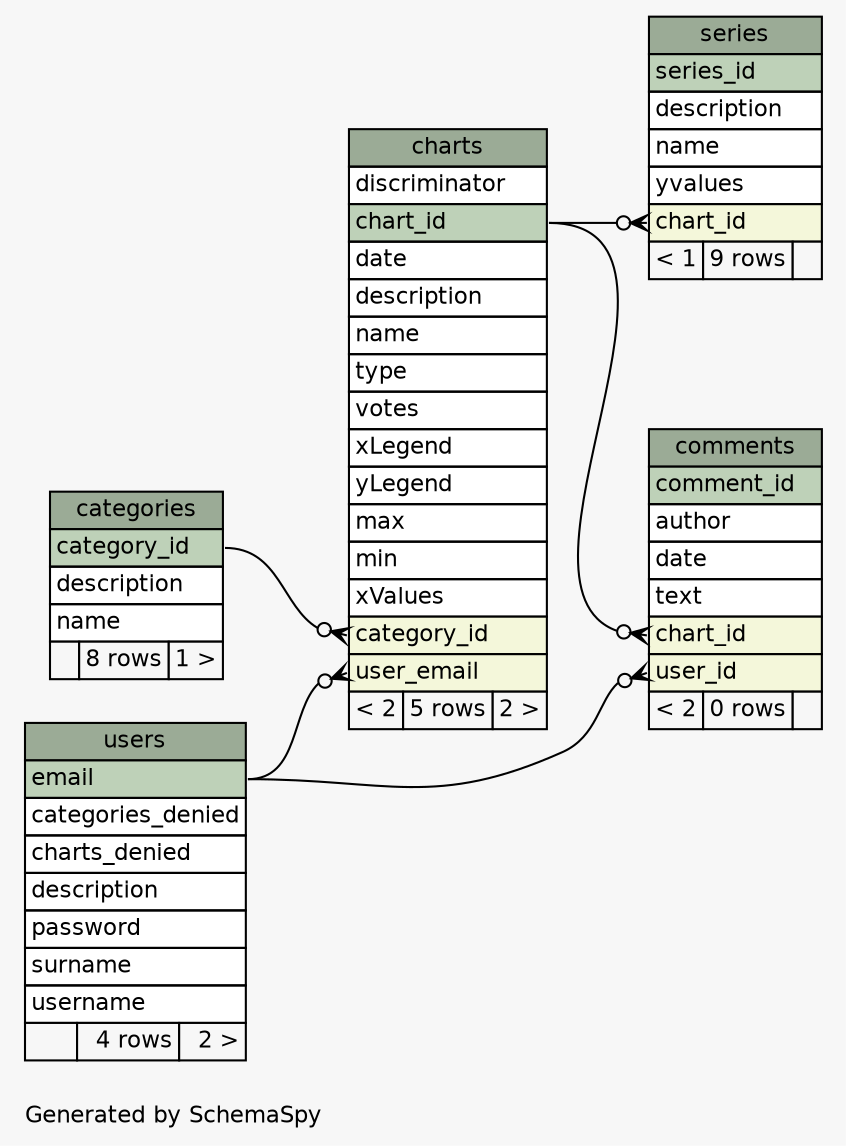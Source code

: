 // dot 2.28.0 on Windows 7 6.1
// SchemaSpy rev 590
digraph "largeRelationshipsDiagram" {
  graph [
    rankdir="RL"
    bgcolor="#f7f7f7"
    label="\nGenerated by SchemaSpy"
    labeljust="l"
    nodesep="0.18"
    ranksep="0.46"
    fontname="Helvetica"
    fontsize="11"
  ];
  node [
    fontname="Helvetica"
    fontsize="11"
    shape="plaintext"
  ];
  edge [
    arrowsize="0.8"
  ];
  "categories" [
    label=<
    <TABLE BORDER="0" CELLBORDER="1" CELLSPACING="0" BGCOLOR="#ffffff">
      <TR><TD COLSPAN="3" BGCOLOR="#9bab96" ALIGN="CENTER">categories</TD></TR>
      <TR><TD PORT="category_id" COLSPAN="3" BGCOLOR="#bed1b8" ALIGN="LEFT">category_id</TD></TR>
      <TR><TD PORT="description" COLSPAN="3" ALIGN="LEFT">description</TD></TR>
      <TR><TD PORT="name" COLSPAN="3" ALIGN="LEFT">name</TD></TR>
      <TR><TD ALIGN="LEFT" BGCOLOR="#f7f7f7">  </TD><TD ALIGN="RIGHT" BGCOLOR="#f7f7f7">8 rows</TD><TD ALIGN="RIGHT" BGCOLOR="#f7f7f7">1 &gt;</TD></TR>
    </TABLE>>
    URL="tables/categories.html"
    tooltip="categories"
  ];
  "charts" [
    label=<
    <TABLE BORDER="0" CELLBORDER="1" CELLSPACING="0" BGCOLOR="#ffffff">
      <TR><TD COLSPAN="3" BGCOLOR="#9bab96" ALIGN="CENTER">charts</TD></TR>
      <TR><TD PORT="discriminator" COLSPAN="3" ALIGN="LEFT">discriminator</TD></TR>
      <TR><TD PORT="chart_id" COLSPAN="3" BGCOLOR="#bed1b8" ALIGN="LEFT">chart_id</TD></TR>
      <TR><TD PORT="date" COLSPAN="3" ALIGN="LEFT">date</TD></TR>
      <TR><TD PORT="description" COLSPAN="3" ALIGN="LEFT">description</TD></TR>
      <TR><TD PORT="name" COLSPAN="3" ALIGN="LEFT">name</TD></TR>
      <TR><TD PORT="type" COLSPAN="3" ALIGN="LEFT">type</TD></TR>
      <TR><TD PORT="votes" COLSPAN="3" ALIGN="LEFT">votes</TD></TR>
      <TR><TD PORT="xLegend" COLSPAN="3" ALIGN="LEFT">xLegend</TD></TR>
      <TR><TD PORT="yLegend" COLSPAN="3" ALIGN="LEFT">yLegend</TD></TR>
      <TR><TD PORT="max" COLSPAN="3" ALIGN="LEFT">max</TD></TR>
      <TR><TD PORT="min" COLSPAN="3" ALIGN="LEFT">min</TD></TR>
      <TR><TD PORT="xValues" COLSPAN="3" ALIGN="LEFT">xValues</TD></TR>
      <TR><TD PORT="category_id" COLSPAN="3" BGCOLOR="#f4f7da" ALIGN="LEFT">category_id</TD></TR>
      <TR><TD PORT="user_email" COLSPAN="3" BGCOLOR="#f4f7da" ALIGN="LEFT">user_email</TD></TR>
      <TR><TD ALIGN="LEFT" BGCOLOR="#f7f7f7">&lt; 2</TD><TD ALIGN="RIGHT" BGCOLOR="#f7f7f7">5 rows</TD><TD ALIGN="RIGHT" BGCOLOR="#f7f7f7">2 &gt;</TD></TR>
    </TABLE>>
    URL="tables/charts.html"
    tooltip="charts"
  ];
  "comments" [
    label=<
    <TABLE BORDER="0" CELLBORDER="1" CELLSPACING="0" BGCOLOR="#ffffff">
      <TR><TD COLSPAN="3" BGCOLOR="#9bab96" ALIGN="CENTER">comments</TD></TR>
      <TR><TD PORT="comment_id" COLSPAN="3" BGCOLOR="#bed1b8" ALIGN="LEFT">comment_id</TD></TR>
      <TR><TD PORT="author" COLSPAN="3" ALIGN="LEFT">author</TD></TR>
      <TR><TD PORT="date" COLSPAN="3" ALIGN="LEFT">date</TD></TR>
      <TR><TD PORT="text" COLSPAN="3" ALIGN="LEFT">text</TD></TR>
      <TR><TD PORT="chart_id" COLSPAN="3" BGCOLOR="#f4f7da" ALIGN="LEFT">chart_id</TD></TR>
      <TR><TD PORT="user_id" COLSPAN="3" BGCOLOR="#f4f7da" ALIGN="LEFT">user_id</TD></TR>
      <TR><TD ALIGN="LEFT" BGCOLOR="#f7f7f7">&lt; 2</TD><TD ALIGN="RIGHT" BGCOLOR="#f7f7f7">0 rows</TD><TD ALIGN="RIGHT" BGCOLOR="#f7f7f7">  </TD></TR>
    </TABLE>>
    URL="tables/comments.html"
    tooltip="comments"
  ];
  "series" [
    label=<
    <TABLE BORDER="0" CELLBORDER="1" CELLSPACING="0" BGCOLOR="#ffffff">
      <TR><TD COLSPAN="3" BGCOLOR="#9bab96" ALIGN="CENTER">series</TD></TR>
      <TR><TD PORT="series_id" COLSPAN="3" BGCOLOR="#bed1b8" ALIGN="LEFT">series_id</TD></TR>
      <TR><TD PORT="description" COLSPAN="3" ALIGN="LEFT">description</TD></TR>
      <TR><TD PORT="name" COLSPAN="3" ALIGN="LEFT">name</TD></TR>
      <TR><TD PORT="yvalues" COLSPAN="3" ALIGN="LEFT">yvalues</TD></TR>
      <TR><TD PORT="chart_id" COLSPAN="3" BGCOLOR="#f4f7da" ALIGN="LEFT">chart_id</TD></TR>
      <TR><TD ALIGN="LEFT" BGCOLOR="#f7f7f7">&lt; 1</TD><TD ALIGN="RIGHT" BGCOLOR="#f7f7f7">9 rows</TD><TD ALIGN="RIGHT" BGCOLOR="#f7f7f7">  </TD></TR>
    </TABLE>>
    URL="tables/series.html"
    tooltip="series"
  ];
  "users" [
    label=<
    <TABLE BORDER="0" CELLBORDER="1" CELLSPACING="0" BGCOLOR="#ffffff">
      <TR><TD COLSPAN="3" BGCOLOR="#9bab96" ALIGN="CENTER">users</TD></TR>
      <TR><TD PORT="email" COLSPAN="3" BGCOLOR="#bed1b8" ALIGN="LEFT">email</TD></TR>
      <TR><TD PORT="categories_denied" COLSPAN="3" ALIGN="LEFT">categories_denied</TD></TR>
      <TR><TD PORT="charts_denied" COLSPAN="3" ALIGN="LEFT">charts_denied</TD></TR>
      <TR><TD PORT="description" COLSPAN="3" ALIGN="LEFT">description</TD></TR>
      <TR><TD PORT="password" COLSPAN="3" ALIGN="LEFT">password</TD></TR>
      <TR><TD PORT="surname" COLSPAN="3" ALIGN="LEFT">surname</TD></TR>
      <TR><TD PORT="username" COLSPAN="3" ALIGN="LEFT">username</TD></TR>
      <TR><TD ALIGN="LEFT" BGCOLOR="#f7f7f7">  </TD><TD ALIGN="RIGHT" BGCOLOR="#f7f7f7">4 rows</TD><TD ALIGN="RIGHT" BGCOLOR="#f7f7f7">2 &gt;</TD></TR>
    </TABLE>>
    URL="tables/users.html"
    tooltip="users"
  ];
  "charts":"category_id":w -> "categories":"category_id":e [arrowhead=none dir=back arrowtail=crowodot];
  "charts":"user_email":w -> "users":"email":e [arrowhead=none dir=back arrowtail=crowodot];
  "comments":"chart_id":w -> "charts":"chart_id":e [arrowhead=none dir=back arrowtail=crowodot];
  "comments":"user_id":w -> "users":"email":e [arrowhead=none dir=back arrowtail=crowodot];
  "series":"chart_id":w -> "charts":"chart_id":e [arrowhead=none dir=back arrowtail=crowodot];
}
